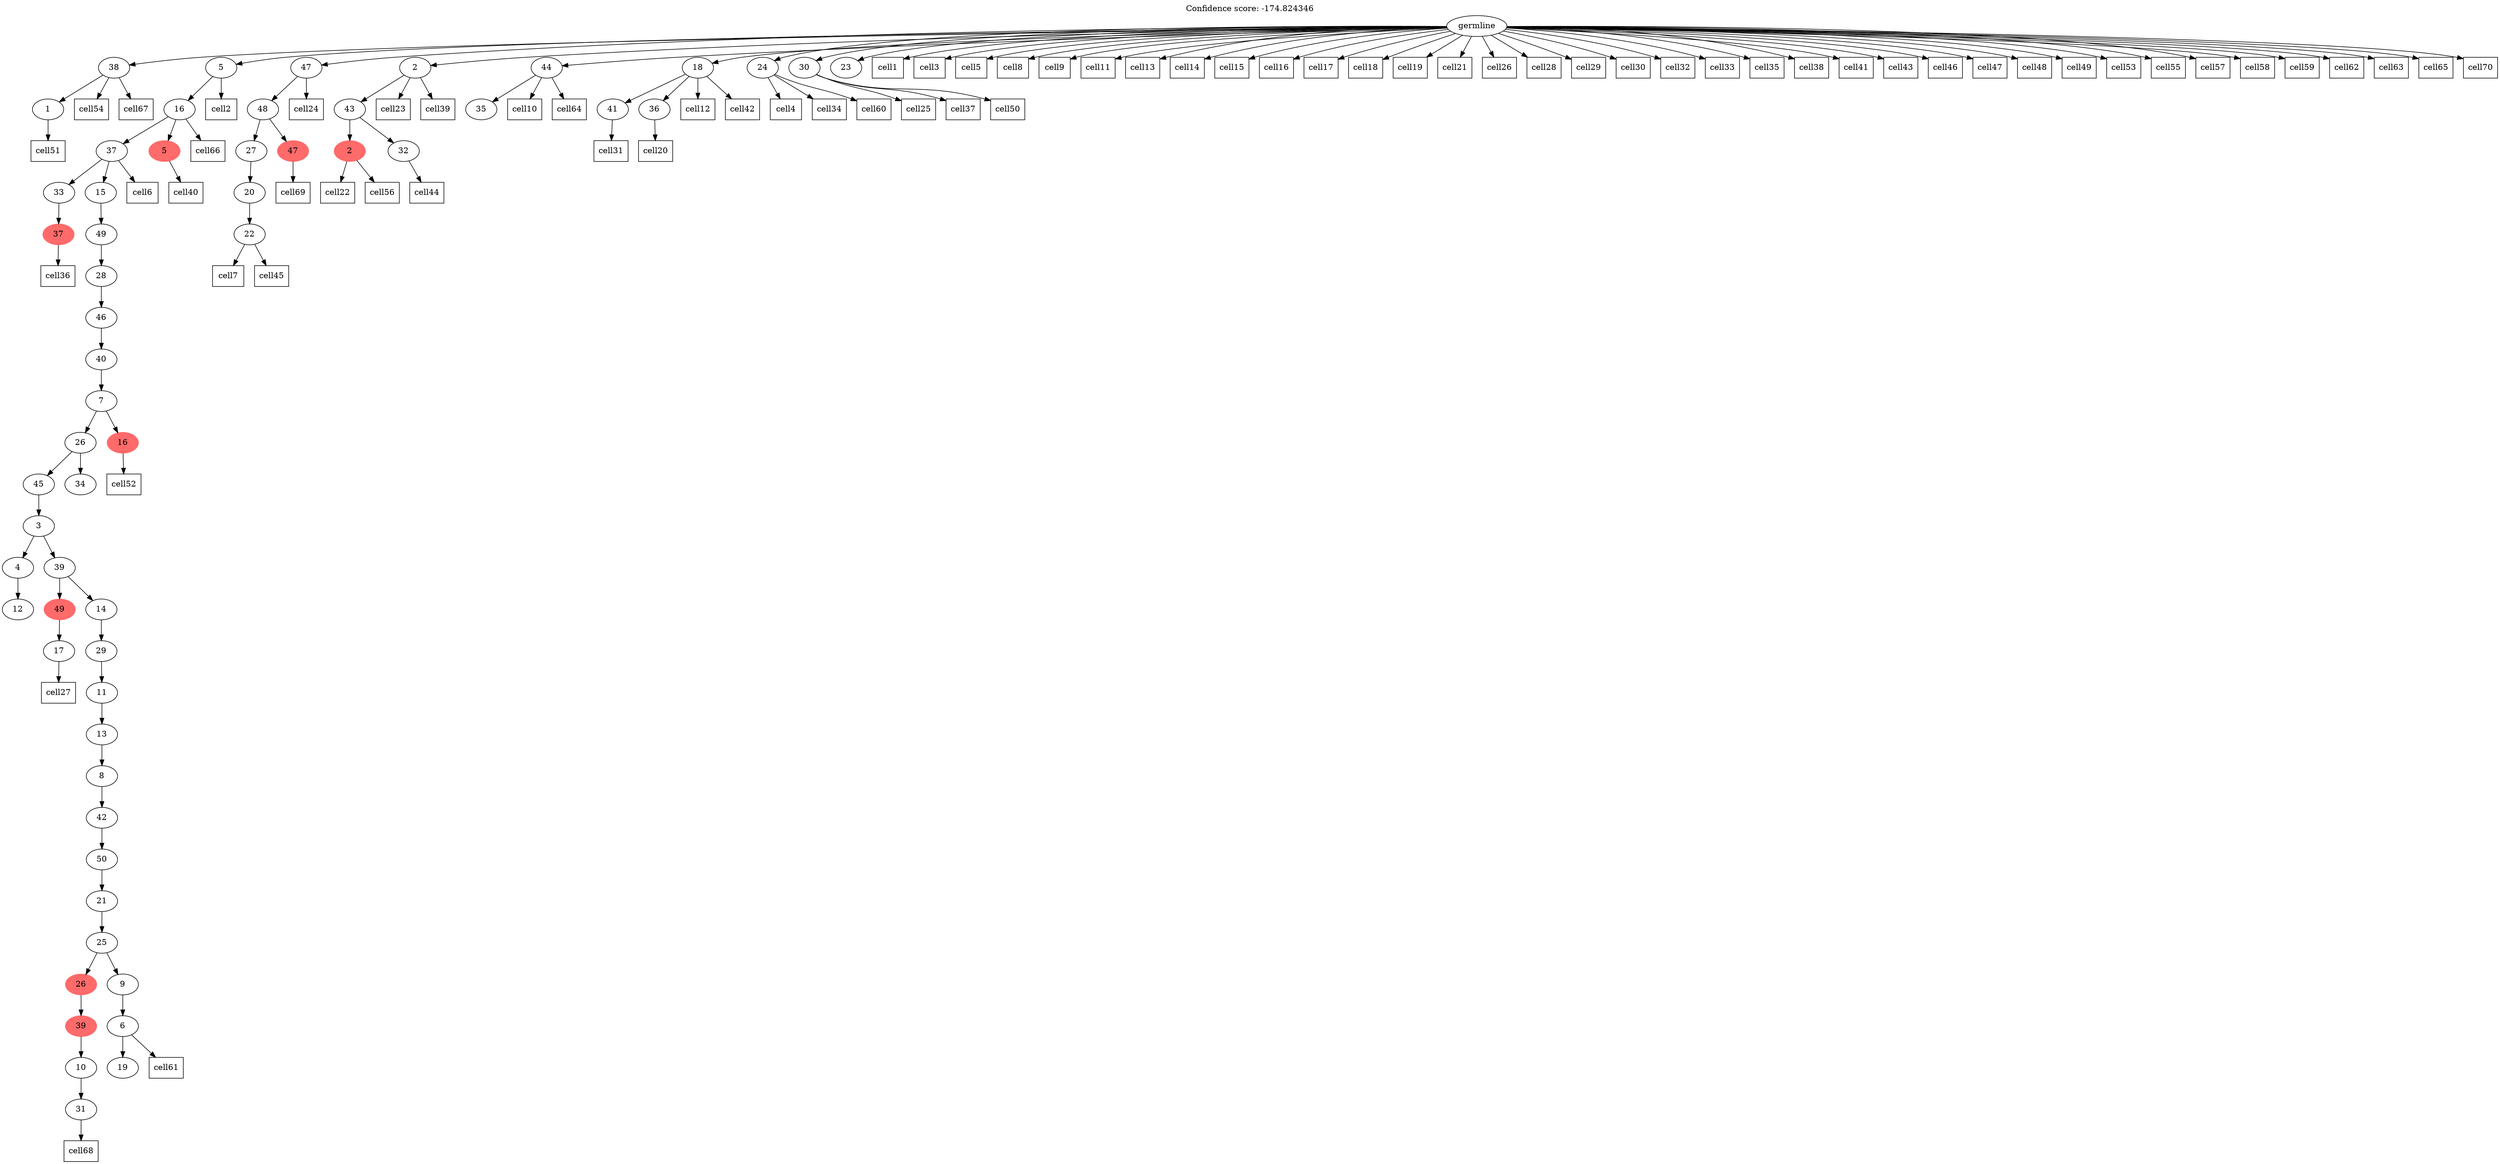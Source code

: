 digraph g {
	"55" -> "56";
	"56" [label="1"];
	"53" -> "54";
	"54" [color=indianred1, style=filled, label="37"];
	"49" -> "50";
	"50" [label="12"];
	"47" -> "48";
	"48" [label="17"];
	"45" -> "46";
	"46" [label="31"];
	"44" -> "45";
	"45" [label="10"];
	"43" -> "44";
	"44" [color=indianred1, style=filled, label="39"];
	"41" -> "42";
	"42" [label="19"];
	"40" -> "41";
	"41" [label="6"];
	"39" -> "40";
	"40" [label="9"];
	"39" -> "43";
	"43" [color=indianred1, style=filled, label="26"];
	"38" -> "39";
	"39" [label="25"];
	"37" -> "38";
	"38" [label="21"];
	"36" -> "37";
	"37" [label="50"];
	"35" -> "36";
	"36" [label="42"];
	"34" -> "35";
	"35" [label="8"];
	"33" -> "34";
	"34" [label="13"];
	"32" -> "33";
	"33" [label="11"];
	"31" -> "32";
	"32" [label="29"];
	"30" -> "31";
	"31" [label="14"];
	"30" -> "47";
	"47" [color=indianred1, style=filled, label="49"];
	"29" -> "30";
	"30" [label="39"];
	"29" -> "49";
	"49" [label="4"];
	"28" -> "29";
	"29" [label="3"];
	"27" -> "28";
	"28" [label="45"];
	"27" -> "51";
	"51" [label="34"];
	"26" -> "27";
	"27" [label="26"];
	"26" -> "52";
	"52" [color=indianred1, style=filled, label="16"];
	"25" -> "26";
	"26" [label="7"];
	"24" -> "25";
	"25" [label="40"];
	"23" -> "24";
	"24" [label="46"];
	"22" -> "23";
	"23" [label="28"];
	"21" -> "22";
	"22" [label="49"];
	"20" -> "21";
	"21" [label="15"];
	"20" -> "53";
	"53" [label="33"];
	"18" -> "19";
	"19" [color=indianred1, style=filled, label="5"];
	"18" -> "20";
	"20" [label="37"];
	"17" -> "18";
	"18" [label="16"];
	"14" -> "15";
	"15" [label="22"];
	"13" -> "14";
	"14" [label="20"];
	"12" -> "13";
	"13" [label="27"];
	"12" -> "16";
	"16" [color=indianred1, style=filled, label="47"];
	"11" -> "12";
	"12" [label="48"];
	"8" -> "9";
	"9" [color=indianred1, style=filled, label="2"];
	"8" -> "10";
	"10" [label="32"];
	"7" -> "8";
	"8" [label="43"];
	"5" -> "6";
	"6" [label="35"];
	"2" -> "3";
	"3" [label="41"];
	"2" -> "4";
	"4" [label="36"];
	"0" -> "1";
	"1" [label="24"];
	"0" -> "2";
	"2" [label="18"];
	"0" -> "5";
	"5" [label="44"];
	"0" -> "7";
	"7" [label="2"];
	"0" -> "11";
	"11" [label="47"];
	"0" -> "17";
	"17" [label="5"];
	"0" -> "55";
	"55" [label="38"];
	"0" -> "57";
	"57" [label="30"];
	"0" -> "58";
	"58" [label="23"];
	"0" [label="germline"];
	"0" -> "cell1";
	"cell1" [shape=box];
	"17" -> "cell2";
	"cell2" [shape=box];
	"0" -> "cell3";
	"cell3" [shape=box];
	"1" -> "cell4";
	"cell4" [shape=box];
	"0" -> "cell5";
	"cell5" [shape=box];
	"20" -> "cell6";
	"cell6" [shape=box];
	"15" -> "cell7";
	"cell7" [shape=box];
	"0" -> "cell8";
	"cell8" [shape=box];
	"0" -> "cell9";
	"cell9" [shape=box];
	"5" -> "cell10";
	"cell10" [shape=box];
	"0" -> "cell11";
	"cell11" [shape=box];
	"2" -> "cell12";
	"cell12" [shape=box];
	"0" -> "cell13";
	"cell13" [shape=box];
	"0" -> "cell14";
	"cell14" [shape=box];
	"0" -> "cell15";
	"cell15" [shape=box];
	"0" -> "cell16";
	"cell16" [shape=box];
	"0" -> "cell17";
	"cell17" [shape=box];
	"0" -> "cell18";
	"cell18" [shape=box];
	"0" -> "cell19";
	"cell19" [shape=box];
	"4" -> "cell20";
	"cell20" [shape=box];
	"0" -> "cell21";
	"cell21" [shape=box];
	"9" -> "cell22";
	"cell22" [shape=box];
	"7" -> "cell23";
	"cell23" [shape=box];
	"11" -> "cell24";
	"cell24" [shape=box];
	"57" -> "cell25";
	"cell25" [shape=box];
	"0" -> "cell26";
	"cell26" [shape=box];
	"48" -> "cell27";
	"cell27" [shape=box];
	"0" -> "cell28";
	"cell28" [shape=box];
	"0" -> "cell29";
	"cell29" [shape=box];
	"0" -> "cell30";
	"cell30" [shape=box];
	"3" -> "cell31";
	"cell31" [shape=box];
	"0" -> "cell32";
	"cell32" [shape=box];
	"0" -> "cell33";
	"cell33" [shape=box];
	"1" -> "cell34";
	"cell34" [shape=box];
	"0" -> "cell35";
	"cell35" [shape=box];
	"54" -> "cell36";
	"cell36" [shape=box];
	"57" -> "cell37";
	"cell37" [shape=box];
	"0" -> "cell38";
	"cell38" [shape=box];
	"7" -> "cell39";
	"cell39" [shape=box];
	"19" -> "cell40";
	"cell40" [shape=box];
	"0" -> "cell41";
	"cell41" [shape=box];
	"2" -> "cell42";
	"cell42" [shape=box];
	"0" -> "cell43";
	"cell43" [shape=box];
	"10" -> "cell44";
	"cell44" [shape=box];
	"15" -> "cell45";
	"cell45" [shape=box];
	"0" -> "cell46";
	"cell46" [shape=box];
	"0" -> "cell47";
	"cell47" [shape=box];
	"0" -> "cell48";
	"cell48" [shape=box];
	"0" -> "cell49";
	"cell49" [shape=box];
	"57" -> "cell50";
	"cell50" [shape=box];
	"56" -> "cell51";
	"cell51" [shape=box];
	"52" -> "cell52";
	"cell52" [shape=box];
	"0" -> "cell53";
	"cell53" [shape=box];
	"55" -> "cell54";
	"cell54" [shape=box];
	"0" -> "cell55";
	"cell55" [shape=box];
	"9" -> "cell56";
	"cell56" [shape=box];
	"0" -> "cell57";
	"cell57" [shape=box];
	"0" -> "cell58";
	"cell58" [shape=box];
	"0" -> "cell59";
	"cell59" [shape=box];
	"1" -> "cell60";
	"cell60" [shape=box];
	"41" -> "cell61";
	"cell61" [shape=box];
	"0" -> "cell62";
	"cell62" [shape=box];
	"0" -> "cell63";
	"cell63" [shape=box];
	"5" -> "cell64";
	"cell64" [shape=box];
	"0" -> "cell65";
	"cell65" [shape=box];
	"18" -> "cell66";
	"cell66" [shape=box];
	"55" -> "cell67";
	"cell67" [shape=box];
	"46" -> "cell68";
	"cell68" [shape=box];
	"16" -> "cell69";
	"cell69" [shape=box];
	"0" -> "cell70";
	"cell70" [shape=box];
	labelloc="t";
	label="Confidence score: -174.824346";
}
